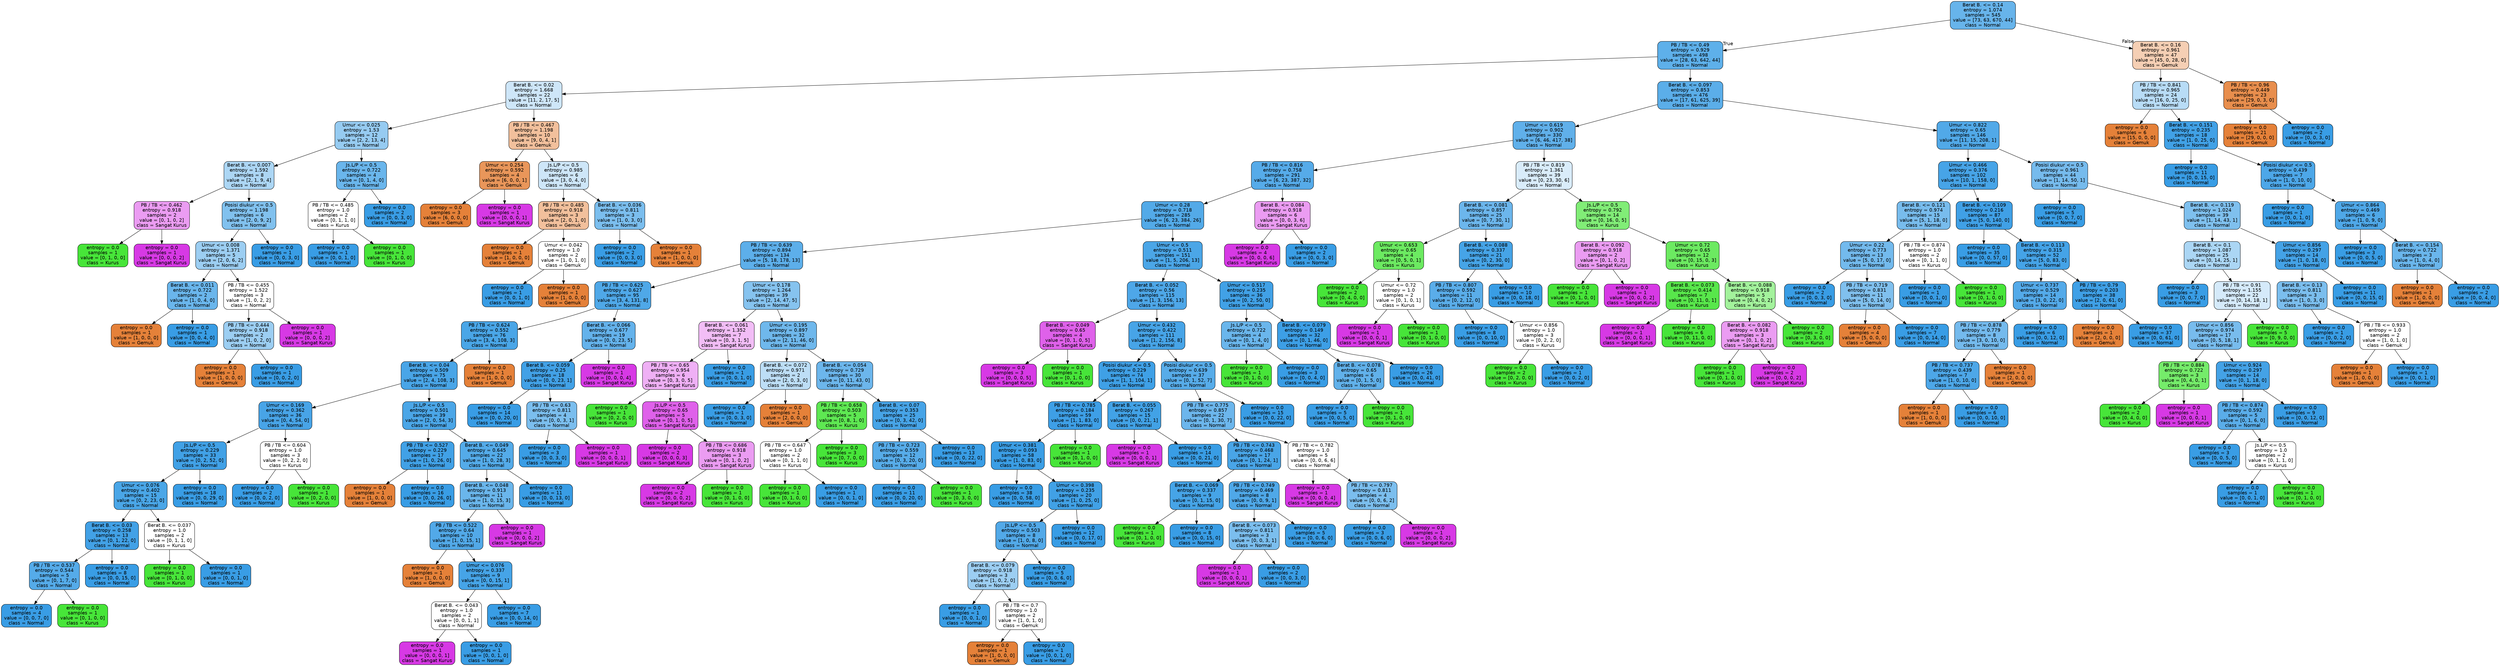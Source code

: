 digraph Tree {
node [shape=box, style="filled, rounded", color="black", fontname=helvetica] ;
edge [fontname=helvetica] ;
0 [label="Berat B. <= 0.14\nentropy = 1.074\nsamples = 545\nvalue = [73, 63, 670, 44]\nclass = Normal", fillcolor="#67b4eb"] ;
1 [label="PB / TB <= 0.49\nentropy = 0.929\nsamples = 498\nvalue = [28, 63, 642, 44]\nclass = Normal", fillcolor="#5eb0ea"] ;
0 -> 1 [labeldistance=2.5, labelangle=45, headlabel="True"] ;
2 [label="Berat B. <= 0.02\nentropy = 1.668\nsamples = 22\nvalue = [11, 2, 17, 5]\nclass = Normal", fillcolor="#cee6f8"] ;
1 -> 2 ;
3 [label="Umur <= 0.025\nentropy = 1.53\nsamples = 12\nvalue = [2, 2, 13, 4]\nclass = Normal", fillcolor="#96cbf1"] ;
2 -> 3 ;
4 [label="Berat B. <= 0.007\nentropy = 1.592\nsamples = 8\nvalue = [2, 1, 9, 4]\nclass = Normal", fillcolor="#acd6f4"] ;
3 -> 4 ;
5 [label="PB / TB <= 0.462\nentropy = 0.918\nsamples = 2\nvalue = [0, 1, 0, 2]\nclass = Sangat Kurus", fillcolor="#eb9cf2"] ;
4 -> 5 ;
6 [label="entropy = 0.0\nsamples = 1\nvalue = [0, 1, 0, 0]\nclass = Kurus", fillcolor="#47e539"] ;
5 -> 6 ;
7 [label="entropy = 0.0\nsamples = 1\nvalue = [0, 0, 0, 2]\nclass = Sangat Kurus", fillcolor="#d739e5"] ;
5 -> 7 ;
8 [label="Posisi diukur <= 0.5\nentropy = 1.198\nsamples = 6\nvalue = [2, 0, 9, 2]\nclass = Normal", fillcolor="#81c1ee"] ;
4 -> 8 ;
9 [label="Umur <= 0.008\nentropy = 1.371\nsamples = 5\nvalue = [2, 0, 6, 2]\nclass = Normal", fillcolor="#9ccef2"] ;
8 -> 9 ;
10 [label="Berat B. <= 0.011\nentropy = 0.722\nsamples = 2\nvalue = [1, 0, 4, 0]\nclass = Normal", fillcolor="#6ab6ec"] ;
9 -> 10 ;
11 [label="entropy = 0.0\nsamples = 1\nvalue = [1, 0, 0, 0]\nclass = Gemuk", fillcolor="#e58139"] ;
10 -> 11 ;
12 [label="entropy = 0.0\nsamples = 1\nvalue = [0, 0, 4, 0]\nclass = Normal", fillcolor="#399de5"] ;
10 -> 12 ;
13 [label="PB / TB <= 0.455\nentropy = 1.522\nsamples = 3\nvalue = [1, 0, 2, 2]\nclass = Normal", fillcolor="#ffffff"] ;
9 -> 13 ;
14 [label="PB / TB <= 0.444\nentropy = 0.918\nsamples = 2\nvalue = [1, 0, 2, 0]\nclass = Normal", fillcolor="#9ccef2"] ;
13 -> 14 ;
15 [label="entropy = 0.0\nsamples = 1\nvalue = [1, 0, 0, 0]\nclass = Gemuk", fillcolor="#e58139"] ;
14 -> 15 ;
16 [label="entropy = 0.0\nsamples = 1\nvalue = [0, 0, 2, 0]\nclass = Normal", fillcolor="#399de5"] ;
14 -> 16 ;
17 [label="entropy = 0.0\nsamples = 1\nvalue = [0, 0, 0, 2]\nclass = Sangat Kurus", fillcolor="#d739e5"] ;
13 -> 17 ;
18 [label="entropy = 0.0\nsamples = 1\nvalue = [0, 0, 3, 0]\nclass = Normal", fillcolor="#399de5"] ;
8 -> 18 ;
19 [label="Js.L/P <= 0.5\nentropy = 0.722\nsamples = 4\nvalue = [0, 1, 4, 0]\nclass = Normal", fillcolor="#6ab6ec"] ;
3 -> 19 ;
20 [label="PB / TB <= 0.485\nentropy = 1.0\nsamples = 2\nvalue = [0, 1, 1, 0]\nclass = Kurus", fillcolor="#ffffff"] ;
19 -> 20 ;
21 [label="entropy = 0.0\nsamples = 1\nvalue = [0, 0, 1, 0]\nclass = Normal", fillcolor="#399de5"] ;
20 -> 21 ;
22 [label="entropy = 0.0\nsamples = 1\nvalue = [0, 1, 0, 0]\nclass = Kurus", fillcolor="#47e539"] ;
20 -> 22 ;
23 [label="entropy = 0.0\nsamples = 2\nvalue = [0, 0, 3, 0]\nclass = Normal", fillcolor="#399de5"] ;
19 -> 23 ;
24 [label="PB / TB <= 0.467\nentropy = 1.198\nsamples = 10\nvalue = [9, 0, 4, 1]\nclass = Gemuk", fillcolor="#f2c09c"] ;
2 -> 24 ;
25 [label="Umur <= 0.254\nentropy = 0.592\nsamples = 4\nvalue = [6, 0, 0, 1]\nclass = Gemuk", fillcolor="#e9965a"] ;
24 -> 25 ;
26 [label="entropy = 0.0\nsamples = 3\nvalue = [6, 0, 0, 0]\nclass = Gemuk", fillcolor="#e58139"] ;
25 -> 26 ;
27 [label="entropy = 0.0\nsamples = 1\nvalue = [0, 0, 0, 1]\nclass = Sangat Kurus", fillcolor="#d739e5"] ;
25 -> 27 ;
28 [label="Js.L/P <= 0.5\nentropy = 0.985\nsamples = 6\nvalue = [3, 0, 4, 0]\nclass = Normal", fillcolor="#cee6f8"] ;
24 -> 28 ;
29 [label="PB / TB <= 0.485\nentropy = 0.918\nsamples = 3\nvalue = [2, 0, 1, 0]\nclass = Gemuk", fillcolor="#f2c09c"] ;
28 -> 29 ;
30 [label="entropy = 0.0\nsamples = 1\nvalue = [1, 0, 0, 0]\nclass = Gemuk", fillcolor="#e58139"] ;
29 -> 30 ;
31 [label="Umur <= 0.042\nentropy = 1.0\nsamples = 2\nvalue = [1, 0, 1, 0]\nclass = Gemuk", fillcolor="#ffffff"] ;
29 -> 31 ;
32 [label="entropy = 0.0\nsamples = 1\nvalue = [0, 0, 1, 0]\nclass = Normal", fillcolor="#399de5"] ;
31 -> 32 ;
33 [label="entropy = 0.0\nsamples = 1\nvalue = [1, 0, 0, 0]\nclass = Gemuk", fillcolor="#e58139"] ;
31 -> 33 ;
34 [label="Berat B. <= 0.036\nentropy = 0.811\nsamples = 3\nvalue = [1, 0, 3, 0]\nclass = Normal", fillcolor="#7bbeee"] ;
28 -> 34 ;
35 [label="entropy = 0.0\nsamples = 2\nvalue = [0, 0, 3, 0]\nclass = Normal", fillcolor="#399de5"] ;
34 -> 35 ;
36 [label="entropy = 0.0\nsamples = 1\nvalue = [1, 0, 0, 0]\nclass = Gemuk", fillcolor="#e58139"] ;
34 -> 36 ;
37 [label="Berat B. <= 0.097\nentropy = 0.853\nsamples = 476\nvalue = [17, 61, 625, 39]\nclass = Normal", fillcolor="#5baee9"] ;
1 -> 37 ;
38 [label="Umur <= 0.619\nentropy = 0.902\nsamples = 330\nvalue = [6, 46, 417, 38]\nclass = Normal", fillcolor="#60b0ea"] ;
37 -> 38 ;
39 [label="PB / TB <= 0.816\nentropy = 0.758\nsamples = 291\nvalue = [6, 23, 387, 32]\nclass = Normal", fillcolor="#56abe9"] ;
38 -> 39 ;
40 [label="Umur <= 0.28\nentropy = 0.718\nsamples = 285\nvalue = [6, 23, 384, 26]\nclass = Normal", fillcolor="#53aae8"] ;
39 -> 40 ;
41 [label="PB / TB <= 0.639\nentropy = 0.894\nsamples = 134\nvalue = [5, 18, 178, 13]\nclass = Normal", fillcolor="#5dafea"] ;
40 -> 41 ;
42 [label="PB / TB <= 0.625\nentropy = 0.627\nsamples = 95\nvalue = [3, 4, 131, 8]\nclass = Normal", fillcolor="#4fa8e8"] ;
41 -> 42 ;
43 [label="PB / TB <= 0.624\nentropy = 0.552\nsamples = 76\nvalue = [3, 4, 108, 3]\nclass = Normal", fillcolor="#4aa6e7"] ;
42 -> 43 ;
44 [label="Berat B. <= 0.04\nentropy = 0.509\nsamples = 75\nvalue = [2, 4, 108, 3]\nclass = Normal", fillcolor="#49a5e7"] ;
43 -> 44 ;
45 [label="Umur <= 0.169\nentropy = 0.362\nsamples = 36\nvalue = [0, 4, 54, 0]\nclass = Normal", fillcolor="#48a4e7"] ;
44 -> 45 ;
46 [label="Js.L/P <= 0.5\nentropy = 0.229\nsamples = 33\nvalue = [0, 2, 52, 0]\nclass = Normal", fillcolor="#41a1e6"] ;
45 -> 46 ;
47 [label="Umur <= 0.076\nentropy = 0.402\nsamples = 15\nvalue = [0, 2, 23, 0]\nclass = Normal", fillcolor="#4aa6e7"] ;
46 -> 47 ;
48 [label="Berat B. <= 0.03\nentropy = 0.258\nsamples = 13\nvalue = [0, 1, 22, 0]\nclass = Normal", fillcolor="#42a1e6"] ;
47 -> 48 ;
49 [label="PB / TB <= 0.537\nentropy = 0.544\nsamples = 5\nvalue = [0, 1, 7, 0]\nclass = Normal", fillcolor="#55abe9"] ;
48 -> 49 ;
50 [label="entropy = 0.0\nsamples = 4\nvalue = [0, 0, 7, 0]\nclass = Normal", fillcolor="#399de5"] ;
49 -> 50 ;
51 [label="entropy = 0.0\nsamples = 1\nvalue = [0, 1, 0, 0]\nclass = Kurus", fillcolor="#47e539"] ;
49 -> 51 ;
52 [label="entropy = 0.0\nsamples = 8\nvalue = [0, 0, 15, 0]\nclass = Normal", fillcolor="#399de5"] ;
48 -> 52 ;
53 [label="Berat B. <= 0.037\nentropy = 1.0\nsamples = 2\nvalue = [0, 1, 1, 0]\nclass = Kurus", fillcolor="#ffffff"] ;
47 -> 53 ;
54 [label="entropy = 0.0\nsamples = 1\nvalue = [0, 1, 0, 0]\nclass = Kurus", fillcolor="#47e539"] ;
53 -> 54 ;
55 [label="entropy = 0.0\nsamples = 1\nvalue = [0, 0, 1, 0]\nclass = Normal", fillcolor="#399de5"] ;
53 -> 55 ;
56 [label="entropy = 0.0\nsamples = 18\nvalue = [0, 0, 29, 0]\nclass = Normal", fillcolor="#399de5"] ;
46 -> 56 ;
57 [label="PB / TB <= 0.604\nentropy = 1.0\nsamples = 3\nvalue = [0, 2, 2, 0]\nclass = Kurus", fillcolor="#ffffff"] ;
45 -> 57 ;
58 [label="entropy = 0.0\nsamples = 2\nvalue = [0, 0, 2, 0]\nclass = Normal", fillcolor="#399de5"] ;
57 -> 58 ;
59 [label="entropy = 0.0\nsamples = 1\nvalue = [0, 2, 0, 0]\nclass = Kurus", fillcolor="#47e539"] ;
57 -> 59 ;
60 [label="Js.L/P <= 0.5\nentropy = 0.501\nsamples = 39\nvalue = [2, 0, 54, 3]\nclass = Normal", fillcolor="#4ba6e7"] ;
44 -> 60 ;
61 [label="PB / TB <= 0.527\nentropy = 0.229\nsamples = 17\nvalue = [1, 0, 26, 0]\nclass = Normal", fillcolor="#41a1e6"] ;
60 -> 61 ;
62 [label="entropy = 0.0\nsamples = 1\nvalue = [1, 0, 0, 0]\nclass = Gemuk", fillcolor="#e58139"] ;
61 -> 62 ;
63 [label="entropy = 0.0\nsamples = 16\nvalue = [0, 0, 26, 0]\nclass = Normal", fillcolor="#399de5"] ;
61 -> 63 ;
64 [label="Berat B. <= 0.049\nentropy = 0.645\nsamples = 22\nvalue = [1, 0, 28, 3]\nclass = Normal", fillcolor="#54abe9"] ;
60 -> 64 ;
65 [label="Berat B. <= 0.048\nentropy = 0.913\nsamples = 11\nvalue = [1, 0, 15, 3]\nclass = Normal", fillcolor="#6ab6ec"] ;
64 -> 65 ;
66 [label="PB / TB <= 0.522\nentropy = 0.64\nsamples = 10\nvalue = [1, 0, 15, 1]\nclass = Normal", fillcolor="#52a9e8"] ;
65 -> 66 ;
67 [label="entropy = 0.0\nsamples = 1\nvalue = [1, 0, 0, 0]\nclass = Gemuk", fillcolor="#e58139"] ;
66 -> 67 ;
68 [label="Umur <= 0.076\nentropy = 0.337\nsamples = 9\nvalue = [0, 0, 15, 1]\nclass = Normal", fillcolor="#46a4e7"] ;
66 -> 68 ;
69 [label="Berat B. <= 0.043\nentropy = 1.0\nsamples = 2\nvalue = [0, 0, 1, 1]\nclass = Normal", fillcolor="#ffffff"] ;
68 -> 69 ;
70 [label="entropy = 0.0\nsamples = 1\nvalue = [0, 0, 0, 1]\nclass = Sangat Kurus", fillcolor="#d739e5"] ;
69 -> 70 ;
71 [label="entropy = 0.0\nsamples = 1\nvalue = [0, 0, 1, 0]\nclass = Normal", fillcolor="#399de5"] ;
69 -> 71 ;
72 [label="entropy = 0.0\nsamples = 7\nvalue = [0, 0, 14, 0]\nclass = Normal", fillcolor="#399de5"] ;
68 -> 72 ;
73 [label="entropy = 0.0\nsamples = 1\nvalue = [0, 0, 0, 2]\nclass = Sangat Kurus", fillcolor="#d739e5"] ;
65 -> 73 ;
74 [label="entropy = 0.0\nsamples = 11\nvalue = [0, 0, 13, 0]\nclass = Normal", fillcolor="#399de5"] ;
64 -> 74 ;
75 [label="entropy = 0.0\nsamples = 1\nvalue = [1, 0, 0, 0]\nclass = Gemuk", fillcolor="#e58139"] ;
43 -> 75 ;
76 [label="Berat B. <= 0.066\nentropy = 0.677\nsamples = 19\nvalue = [0, 0, 23, 5]\nclass = Normal", fillcolor="#64b2eb"] ;
42 -> 76 ;
77 [label="Berat B. <= 0.059\nentropy = 0.25\nsamples = 18\nvalue = [0, 0, 23, 1]\nclass = Normal", fillcolor="#42a1e6"] ;
76 -> 77 ;
78 [label="entropy = 0.0\nsamples = 14\nvalue = [0, 0, 20, 0]\nclass = Normal", fillcolor="#399de5"] ;
77 -> 78 ;
79 [label="PB / TB <= 0.63\nentropy = 0.811\nsamples = 4\nvalue = [0, 0, 3, 1]\nclass = Normal", fillcolor="#7bbeee"] ;
77 -> 79 ;
80 [label="entropy = 0.0\nsamples = 3\nvalue = [0, 0, 3, 0]\nclass = Normal", fillcolor="#399de5"] ;
79 -> 80 ;
81 [label="entropy = 0.0\nsamples = 1\nvalue = [0, 0, 0, 1]\nclass = Sangat Kurus", fillcolor="#d739e5"] ;
79 -> 81 ;
82 [label="entropy = 0.0\nsamples = 1\nvalue = [0, 0, 0, 4]\nclass = Sangat Kurus", fillcolor="#d739e5"] ;
76 -> 82 ;
83 [label="Umur <= 0.178\nentropy = 1.264\nsamples = 39\nvalue = [2, 14, 47, 5]\nclass = Normal", fillcolor="#86c3ef"] ;
41 -> 83 ;
84 [label="Berat B. <= 0.061\nentropy = 1.352\nsamples = 7\nvalue = [0, 3, 1, 5]\nclass = Sangat Kurus", fillcolor="#f2bdf6"] ;
83 -> 84 ;
85 [label="PB / TB <= 0.65\nentropy = 0.954\nsamples = 6\nvalue = [0, 3, 0, 5]\nclass = Sangat Kurus", fillcolor="#efb0f5"] ;
84 -> 85 ;
86 [label="entropy = 0.0\nsamples = 1\nvalue = [0, 2, 0, 0]\nclass = Kurus", fillcolor="#47e539"] ;
85 -> 86 ;
87 [label="Js.L/P <= 0.5\nentropy = 0.65\nsamples = 5\nvalue = [0, 1, 0, 5]\nclass = Sangat Kurus", fillcolor="#df61ea"] ;
85 -> 87 ;
88 [label="entropy = 0.0\nsamples = 2\nvalue = [0, 0, 0, 3]\nclass = Sangat Kurus", fillcolor="#d739e5"] ;
87 -> 88 ;
89 [label="PB / TB <= 0.686\nentropy = 0.918\nsamples = 3\nvalue = [0, 1, 0, 2]\nclass = Sangat Kurus", fillcolor="#eb9cf2"] ;
87 -> 89 ;
90 [label="entropy = 0.0\nsamples = 2\nvalue = [0, 0, 0, 2]\nclass = Sangat Kurus", fillcolor="#d739e5"] ;
89 -> 90 ;
91 [label="entropy = 0.0\nsamples = 1\nvalue = [0, 1, 0, 0]\nclass = Kurus", fillcolor="#47e539"] ;
89 -> 91 ;
92 [label="entropy = 0.0\nsamples = 1\nvalue = [0, 0, 1, 0]\nclass = Normal", fillcolor="#399de5"] ;
84 -> 92 ;
93 [label="Umur <= 0.195\nentropy = 0.897\nsamples = 32\nvalue = [2, 11, 46, 0]\nclass = Normal", fillcolor="#6fb8ec"] ;
83 -> 93 ;
94 [label="Berat B. <= 0.072\nentropy = 0.971\nsamples = 2\nvalue = [2, 0, 3, 0]\nclass = Normal", fillcolor="#bddef6"] ;
93 -> 94 ;
95 [label="entropy = 0.0\nsamples = 1\nvalue = [0, 0, 3, 0]\nclass = Normal", fillcolor="#399de5"] ;
94 -> 95 ;
96 [label="entropy = 0.0\nsamples = 1\nvalue = [2, 0, 0, 0]\nclass = Gemuk", fillcolor="#e58139"] ;
94 -> 96 ;
97 [label="Berat B. <= 0.054\nentropy = 0.729\nsamples = 30\nvalue = [0, 11, 43, 0]\nclass = Normal", fillcolor="#6cb6ec"] ;
93 -> 97 ;
98 [label="PB / TB <= 0.658\nentropy = 0.503\nsamples = 5\nvalue = [0, 8, 1, 0]\nclass = Kurus", fillcolor="#5ee852"] ;
97 -> 98 ;
99 [label="PB / TB <= 0.647\nentropy = 1.0\nsamples = 2\nvalue = [0, 1, 1, 0]\nclass = Kurus", fillcolor="#ffffff"] ;
98 -> 99 ;
100 [label="entropy = 0.0\nsamples = 1\nvalue = [0, 1, 0, 0]\nclass = Kurus", fillcolor="#47e539"] ;
99 -> 100 ;
101 [label="entropy = 0.0\nsamples = 1\nvalue = [0, 0, 1, 0]\nclass = Normal", fillcolor="#399de5"] ;
99 -> 101 ;
102 [label="entropy = 0.0\nsamples = 3\nvalue = [0, 7, 0, 0]\nclass = Kurus", fillcolor="#47e539"] ;
98 -> 102 ;
103 [label="Berat B. <= 0.07\nentropy = 0.353\nsamples = 25\nvalue = [0, 3, 42, 0]\nclass = Normal", fillcolor="#47a4e7"] ;
97 -> 103 ;
104 [label="PB / TB <= 0.723\nentropy = 0.559\nsamples = 12\nvalue = [0, 3, 20, 0]\nclass = Normal", fillcolor="#57ace9"] ;
103 -> 104 ;
105 [label="entropy = 0.0\nsamples = 11\nvalue = [0, 0, 20, 0]\nclass = Normal", fillcolor="#399de5"] ;
104 -> 105 ;
106 [label="entropy = 0.0\nsamples = 1\nvalue = [0, 3, 0, 0]\nclass = Kurus", fillcolor="#47e539"] ;
104 -> 106 ;
107 [label="entropy = 0.0\nsamples = 13\nvalue = [0, 0, 22, 0]\nclass = Normal", fillcolor="#399de5"] ;
103 -> 107 ;
108 [label="Umur <= 0.5\nentropy = 0.511\nsamples = 151\nvalue = [1, 5, 206, 13]\nclass = Normal", fillcolor="#4ba6e7"] ;
40 -> 108 ;
109 [label="Berat B. <= 0.052\nentropy = 0.56\nsamples = 115\nvalue = [1, 3, 156, 13]\nclass = Normal", fillcolor="#4ea7e8"] ;
108 -> 109 ;
110 [label="Berat B. <= 0.049\nentropy = 0.65\nsamples = 4\nvalue = [0, 1, 0, 5]\nclass = Sangat Kurus", fillcolor="#df61ea"] ;
109 -> 110 ;
111 [label="entropy = 0.0\nsamples = 3\nvalue = [0, 0, 0, 5]\nclass = Sangat Kurus", fillcolor="#d739e5"] ;
110 -> 111 ;
112 [label="entropy = 0.0\nsamples = 1\nvalue = [0, 1, 0, 0]\nclass = Kurus", fillcolor="#47e539"] ;
110 -> 112 ;
113 [label="Umur <= 0.432\nentropy = 0.422\nsamples = 111\nvalue = [1, 2, 156, 8]\nclass = Normal", fillcolor="#47a4e7"] ;
109 -> 113 ;
114 [label="Posisi diukur <= 0.5\nentropy = 0.229\nsamples = 74\nvalue = [1, 1, 104, 1]\nclass = Normal", fillcolor="#3fa0e6"] ;
113 -> 114 ;
115 [label="PB / TB <= 0.785\nentropy = 0.184\nsamples = 59\nvalue = [1, 1, 83, 0]\nclass = Normal", fillcolor="#3e9fe6"] ;
114 -> 115 ;
116 [label="Umur <= 0.381\nentropy = 0.093\nsamples = 58\nvalue = [1, 0, 83, 0]\nclass = Normal", fillcolor="#3b9ee5"] ;
115 -> 116 ;
117 [label="entropy = 0.0\nsamples = 38\nvalue = [0, 0, 58, 0]\nclass = Normal", fillcolor="#399de5"] ;
116 -> 117 ;
118 [label="Umur <= 0.398\nentropy = 0.235\nsamples = 20\nvalue = [1, 0, 25, 0]\nclass = Normal", fillcolor="#41a1e6"] ;
116 -> 118 ;
119 [label="Js.L/P <= 0.5\nentropy = 0.503\nsamples = 8\nvalue = [1, 0, 8, 0]\nclass = Normal", fillcolor="#52a9e8"] ;
118 -> 119 ;
120 [label="Berat B. <= 0.079\nentropy = 0.918\nsamples = 3\nvalue = [1, 0, 2, 0]\nclass = Normal", fillcolor="#9ccef2"] ;
119 -> 120 ;
121 [label="entropy = 0.0\nsamples = 1\nvalue = [0, 0, 1, 0]\nclass = Normal", fillcolor="#399de5"] ;
120 -> 121 ;
122 [label="PB / TB <= 0.7\nentropy = 1.0\nsamples = 2\nvalue = [1, 0, 1, 0]\nclass = Gemuk", fillcolor="#ffffff"] ;
120 -> 122 ;
123 [label="entropy = 0.0\nsamples = 1\nvalue = [1, 0, 0, 0]\nclass = Gemuk", fillcolor="#e58139"] ;
122 -> 123 ;
124 [label="entropy = 0.0\nsamples = 1\nvalue = [0, 0, 1, 0]\nclass = Normal", fillcolor="#399de5"] ;
122 -> 124 ;
125 [label="entropy = 0.0\nsamples = 5\nvalue = [0, 0, 6, 0]\nclass = Normal", fillcolor="#399de5"] ;
119 -> 125 ;
126 [label="entropy = 0.0\nsamples = 12\nvalue = [0, 0, 17, 0]\nclass = Normal", fillcolor="#399de5"] ;
118 -> 126 ;
127 [label="entropy = 0.0\nsamples = 1\nvalue = [0, 1, 0, 0]\nclass = Kurus", fillcolor="#47e539"] ;
115 -> 127 ;
128 [label="Berat B. <= 0.055\nentropy = 0.267\nsamples = 15\nvalue = [0, 0, 21, 1]\nclass = Normal", fillcolor="#42a2e6"] ;
114 -> 128 ;
129 [label="entropy = 0.0\nsamples = 1\nvalue = [0, 0, 0, 1]\nclass = Sangat Kurus", fillcolor="#d739e5"] ;
128 -> 129 ;
130 [label="entropy = 0.0\nsamples = 14\nvalue = [0, 0, 21, 0]\nclass = Normal", fillcolor="#399de5"] ;
128 -> 130 ;
131 [label="Posisi diukur <= 0.5\nentropy = 0.639\nsamples = 37\nvalue = [0, 1, 52, 7]\nclass = Normal", fillcolor="#57ace9"] ;
113 -> 131 ;
132 [label="PB / TB <= 0.775\nentropy = 0.857\nsamples = 22\nvalue = [0, 1, 30, 7]\nclass = Normal", fillcolor="#6cb6ec"] ;
131 -> 132 ;
133 [label="PB / TB <= 0.743\nentropy = 0.468\nsamples = 17\nvalue = [0, 1, 24, 1]\nclass = Normal", fillcolor="#49a5e7"] ;
132 -> 133 ;
134 [label="Berat B. <= 0.069\nentropy = 0.337\nsamples = 9\nvalue = [0, 1, 15, 0]\nclass = Normal", fillcolor="#46a4e7"] ;
133 -> 134 ;
135 [label="entropy = 0.0\nsamples = 1\nvalue = [0, 1, 0, 0]\nclass = Kurus", fillcolor="#47e539"] ;
134 -> 135 ;
136 [label="entropy = 0.0\nsamples = 8\nvalue = [0, 0, 15, 0]\nclass = Normal", fillcolor="#399de5"] ;
134 -> 136 ;
137 [label="PB / TB <= 0.749\nentropy = 0.469\nsamples = 8\nvalue = [0, 0, 9, 1]\nclass = Normal", fillcolor="#4fa8e8"] ;
133 -> 137 ;
138 [label="Berat B. <= 0.073\nentropy = 0.811\nsamples = 3\nvalue = [0, 0, 3, 1]\nclass = Normal", fillcolor="#7bbeee"] ;
137 -> 138 ;
139 [label="entropy = 0.0\nsamples = 1\nvalue = [0, 0, 0, 1]\nclass = Sangat Kurus", fillcolor="#d739e5"] ;
138 -> 139 ;
140 [label="entropy = 0.0\nsamples = 2\nvalue = [0, 0, 3, 0]\nclass = Normal", fillcolor="#399de5"] ;
138 -> 140 ;
141 [label="entropy = 0.0\nsamples = 5\nvalue = [0, 0, 6, 0]\nclass = Normal", fillcolor="#399de5"] ;
137 -> 141 ;
142 [label="PB / TB <= 0.782\nentropy = 1.0\nsamples = 5\nvalue = [0, 0, 6, 6]\nclass = Normal", fillcolor="#ffffff"] ;
132 -> 142 ;
143 [label="entropy = 0.0\nsamples = 1\nvalue = [0, 0, 0, 4]\nclass = Sangat Kurus", fillcolor="#d739e5"] ;
142 -> 143 ;
144 [label="PB / TB <= 0.797\nentropy = 0.811\nsamples = 4\nvalue = [0, 0, 6, 2]\nclass = Normal", fillcolor="#7bbeee"] ;
142 -> 144 ;
145 [label="entropy = 0.0\nsamples = 3\nvalue = [0, 0, 6, 0]\nclass = Normal", fillcolor="#399de5"] ;
144 -> 145 ;
146 [label="entropy = 0.0\nsamples = 1\nvalue = [0, 0, 0, 2]\nclass = Sangat Kurus", fillcolor="#d739e5"] ;
144 -> 146 ;
147 [label="entropy = 0.0\nsamples = 15\nvalue = [0, 0, 22, 0]\nclass = Normal", fillcolor="#399de5"] ;
131 -> 147 ;
148 [label="Umur <= 0.517\nentropy = 0.235\nsamples = 36\nvalue = [0, 2, 50, 0]\nclass = Normal", fillcolor="#41a1e6"] ;
108 -> 148 ;
149 [label="Js.L/P <= 0.5\nentropy = 0.722\nsamples = 4\nvalue = [0, 1, 4, 0]\nclass = Normal", fillcolor="#6ab6ec"] ;
148 -> 149 ;
150 [label="entropy = 0.0\nsamples = 1\nvalue = [0, 1, 0, 0]\nclass = Kurus", fillcolor="#47e539"] ;
149 -> 150 ;
151 [label="entropy = 0.0\nsamples = 3\nvalue = [0, 0, 4, 0]\nclass = Normal", fillcolor="#399de5"] ;
149 -> 151 ;
152 [label="Berat B. <= 0.079\nentropy = 0.149\nsamples = 32\nvalue = [0, 1, 46, 0]\nclass = Normal", fillcolor="#3d9fe6"] ;
148 -> 152 ;
153 [label="Berat B. <= 0.078\nentropy = 0.65\nsamples = 6\nvalue = [0, 1, 5, 0]\nclass = Normal", fillcolor="#61b1ea"] ;
152 -> 153 ;
154 [label="entropy = 0.0\nsamples = 5\nvalue = [0, 0, 5, 0]\nclass = Normal", fillcolor="#399de5"] ;
153 -> 154 ;
155 [label="entropy = 0.0\nsamples = 1\nvalue = [0, 1, 0, 0]\nclass = Kurus", fillcolor="#47e539"] ;
153 -> 155 ;
156 [label="entropy = 0.0\nsamples = 26\nvalue = [0, 0, 41, 0]\nclass = Normal", fillcolor="#399de5"] ;
152 -> 156 ;
157 [label="Berat B. <= 0.084\nentropy = 0.918\nsamples = 6\nvalue = [0, 0, 3, 6]\nclass = Sangat Kurus", fillcolor="#eb9cf2"] ;
39 -> 157 ;
158 [label="entropy = 0.0\nsamples = 4\nvalue = [0, 0, 0, 6]\nclass = Sangat Kurus", fillcolor="#d739e5"] ;
157 -> 158 ;
159 [label="entropy = 0.0\nsamples = 2\nvalue = [0, 0, 3, 0]\nclass = Normal", fillcolor="#399de5"] ;
157 -> 159 ;
160 [label="PB / TB <= 0.819\nentropy = 1.361\nsamples = 39\nvalue = [0, 23, 30, 6]\nclass = Normal", fillcolor="#d9ecfa"] ;
38 -> 160 ;
161 [label="Berat B. <= 0.081\nentropy = 0.857\nsamples = 25\nvalue = [0, 7, 30, 1]\nclass = Normal", fillcolor="#6cb6ec"] ;
160 -> 161 ;
162 [label="Umur <= 0.653\nentropy = 0.65\nsamples = 4\nvalue = [0, 5, 0, 1]\nclass = Kurus", fillcolor="#6cea61"] ;
161 -> 162 ;
163 [label="entropy = 0.0\nsamples = 2\nvalue = [0, 4, 0, 0]\nclass = Kurus", fillcolor="#47e539"] ;
162 -> 163 ;
164 [label="Umur <= 0.72\nentropy = 1.0\nsamples = 2\nvalue = [0, 1, 0, 1]\nclass = Kurus", fillcolor="#ffffff"] ;
162 -> 164 ;
165 [label="entropy = 0.0\nsamples = 1\nvalue = [0, 0, 0, 1]\nclass = Sangat Kurus", fillcolor="#d739e5"] ;
164 -> 165 ;
166 [label="entropy = 0.0\nsamples = 1\nvalue = [0, 1, 0, 0]\nclass = Kurus", fillcolor="#47e539"] ;
164 -> 166 ;
167 [label="Berat B. <= 0.088\nentropy = 0.337\nsamples = 21\nvalue = [0, 2, 30, 0]\nclass = Normal", fillcolor="#46a4e7"] ;
161 -> 167 ;
168 [label="PB / TB <= 0.807\nentropy = 0.592\nsamples = 11\nvalue = [0, 2, 12, 0]\nclass = Normal", fillcolor="#5aade9"] ;
167 -> 168 ;
169 [label="entropy = 0.0\nsamples = 8\nvalue = [0, 0, 10, 0]\nclass = Normal", fillcolor="#399de5"] ;
168 -> 169 ;
170 [label="Umur <= 0.856\nentropy = 1.0\nsamples = 3\nvalue = [0, 2, 2, 0]\nclass = Kurus", fillcolor="#ffffff"] ;
168 -> 170 ;
171 [label="entropy = 0.0\nsamples = 2\nvalue = [0, 2, 0, 0]\nclass = Kurus", fillcolor="#47e539"] ;
170 -> 171 ;
172 [label="entropy = 0.0\nsamples = 1\nvalue = [0, 0, 2, 0]\nclass = Normal", fillcolor="#399de5"] ;
170 -> 172 ;
173 [label="entropy = 0.0\nsamples = 10\nvalue = [0, 0, 18, 0]\nclass = Normal", fillcolor="#399de5"] ;
167 -> 173 ;
174 [label="Js.L/P <= 0.5\nentropy = 0.792\nsamples = 14\nvalue = [0, 16, 0, 5]\nclass = Kurus", fillcolor="#81ed77"] ;
160 -> 174 ;
175 [label="Berat B. <= 0.092\nentropy = 0.918\nsamples = 2\nvalue = [0, 1, 0, 2]\nclass = Sangat Kurus", fillcolor="#eb9cf2"] ;
174 -> 175 ;
176 [label="entropy = 0.0\nsamples = 1\nvalue = [0, 1, 0, 0]\nclass = Kurus", fillcolor="#47e539"] ;
175 -> 176 ;
177 [label="entropy = 0.0\nsamples = 1\nvalue = [0, 0, 0, 2]\nclass = Sangat Kurus", fillcolor="#d739e5"] ;
175 -> 177 ;
178 [label="Umur <= 0.72\nentropy = 0.65\nsamples = 12\nvalue = [0, 15, 0, 3]\nclass = Kurus", fillcolor="#6cea61"] ;
174 -> 178 ;
179 [label="Berat B. <= 0.073\nentropy = 0.414\nsamples = 7\nvalue = [0, 11, 0, 1]\nclass = Kurus", fillcolor="#58e74b"] ;
178 -> 179 ;
180 [label="entropy = 0.0\nsamples = 1\nvalue = [0, 0, 0, 1]\nclass = Sangat Kurus", fillcolor="#d739e5"] ;
179 -> 180 ;
181 [label="entropy = 0.0\nsamples = 6\nvalue = [0, 11, 0, 0]\nclass = Kurus", fillcolor="#47e539"] ;
179 -> 181 ;
182 [label="Berat B. <= 0.088\nentropy = 0.918\nsamples = 5\nvalue = [0, 4, 0, 2]\nclass = Kurus", fillcolor="#a3f29c"] ;
178 -> 182 ;
183 [label="Berat B. <= 0.082\nentropy = 0.918\nsamples = 3\nvalue = [0, 1, 0, 2]\nclass = Sangat Kurus", fillcolor="#eb9cf2"] ;
182 -> 183 ;
184 [label="entropy = 0.0\nsamples = 1\nvalue = [0, 1, 0, 0]\nclass = Kurus", fillcolor="#47e539"] ;
183 -> 184 ;
185 [label="entropy = 0.0\nsamples = 2\nvalue = [0, 0, 0, 2]\nclass = Sangat Kurus", fillcolor="#d739e5"] ;
183 -> 185 ;
186 [label="entropy = 0.0\nsamples = 2\nvalue = [0, 3, 0, 0]\nclass = Kurus", fillcolor="#47e539"] ;
182 -> 186 ;
187 [label="Umur <= 0.822\nentropy = 0.65\nsamples = 146\nvalue = [11, 15, 208, 1]\nclass = Normal", fillcolor="#51a9e8"] ;
37 -> 187 ;
188 [label="Umur <= 0.466\nentropy = 0.376\nsamples = 102\nvalue = [10, 1, 158, 0]\nclass = Normal", fillcolor="#47a4e7"] ;
187 -> 188 ;
189 [label="Berat B. <= 0.121\nentropy = 0.974\nsamples = 15\nvalue = [5, 1, 18, 0]\nclass = Normal", fillcolor="#78bced"] ;
188 -> 189 ;
190 [label="Umur <= 0.22\nentropy = 0.773\nsamples = 13\nvalue = [5, 0, 17, 0]\nclass = Normal", fillcolor="#73baed"] ;
189 -> 190 ;
191 [label="entropy = 0.0\nsamples = 2\nvalue = [0, 0, 3, 0]\nclass = Normal", fillcolor="#399de5"] ;
190 -> 191 ;
192 [label="PB / TB <= 0.719\nentropy = 0.831\nsamples = 11\nvalue = [5, 0, 14, 0]\nclass = Normal", fillcolor="#80c0ee"] ;
190 -> 192 ;
193 [label="entropy = 0.0\nsamples = 4\nvalue = [5, 0, 0, 0]\nclass = Gemuk", fillcolor="#e58139"] ;
192 -> 193 ;
194 [label="entropy = 0.0\nsamples = 7\nvalue = [0, 0, 14, 0]\nclass = Normal", fillcolor="#399de5"] ;
192 -> 194 ;
195 [label="PB / TB <= 0.874\nentropy = 1.0\nsamples = 2\nvalue = [0, 1, 1, 0]\nclass = Kurus", fillcolor="#ffffff"] ;
189 -> 195 ;
196 [label="entropy = 0.0\nsamples = 1\nvalue = [0, 0, 1, 0]\nclass = Normal", fillcolor="#399de5"] ;
195 -> 196 ;
197 [label="entropy = 0.0\nsamples = 1\nvalue = [0, 1, 0, 0]\nclass = Kurus", fillcolor="#47e539"] ;
195 -> 197 ;
198 [label="Berat B. <= 0.109\nentropy = 0.216\nsamples = 87\nvalue = [5, 0, 140, 0]\nclass = Normal", fillcolor="#40a0e6"] ;
188 -> 198 ;
199 [label="entropy = 0.0\nsamples = 35\nvalue = [0, 0, 57, 0]\nclass = Normal", fillcolor="#399de5"] ;
198 -> 199 ;
200 [label="Berat B. <= 0.113\nentropy = 0.315\nsamples = 52\nvalue = [5, 0, 83, 0]\nclass = Normal", fillcolor="#45a3e7"] ;
198 -> 200 ;
201 [label="Umur <= 0.737\nentropy = 0.529\nsamples = 14\nvalue = [3, 0, 22, 0]\nclass = Normal", fillcolor="#54aae9"] ;
200 -> 201 ;
202 [label="PB / TB <= 0.878\nentropy = 0.779\nsamples = 8\nvalue = [3, 0, 10, 0]\nclass = Normal", fillcolor="#74baed"] ;
201 -> 202 ;
203 [label="PB / TB <= 0.737\nentropy = 0.439\nsamples = 7\nvalue = [1, 0, 10, 0]\nclass = Normal", fillcolor="#4da7e8"] ;
202 -> 203 ;
204 [label="entropy = 0.0\nsamples = 1\nvalue = [1, 0, 0, 0]\nclass = Gemuk", fillcolor="#e58139"] ;
203 -> 204 ;
205 [label="entropy = 0.0\nsamples = 6\nvalue = [0, 0, 10, 0]\nclass = Normal", fillcolor="#399de5"] ;
203 -> 205 ;
206 [label="entropy = 0.0\nsamples = 1\nvalue = [2, 0, 0, 0]\nclass = Gemuk", fillcolor="#e58139"] ;
202 -> 206 ;
207 [label="entropy = 0.0\nsamples = 6\nvalue = [0, 0, 12, 0]\nclass = Normal", fillcolor="#399de5"] ;
201 -> 207 ;
208 [label="PB / TB <= 0.79\nentropy = 0.203\nsamples = 38\nvalue = [2, 0, 61, 0]\nclass = Normal", fillcolor="#3fa0e6"] ;
200 -> 208 ;
209 [label="entropy = 0.0\nsamples = 1\nvalue = [2, 0, 0, 0]\nclass = Gemuk", fillcolor="#e58139"] ;
208 -> 209 ;
210 [label="entropy = 0.0\nsamples = 37\nvalue = [0, 0, 61, 0]\nclass = Normal", fillcolor="#399de5"] ;
208 -> 210 ;
211 [label="Posisi diukur <= 0.5\nentropy = 0.961\nsamples = 44\nvalue = [1, 14, 50, 1]\nclass = Normal", fillcolor="#76bbed"] ;
187 -> 211 ;
212 [label="entropy = 0.0\nsamples = 5\nvalue = [0, 0, 7, 0]\nclass = Normal", fillcolor="#399de5"] ;
211 -> 212 ;
213 [label="Berat B. <= 0.119\nentropy = 1.024\nsamples = 39\nvalue = [1, 14, 43, 1]\nclass = Normal", fillcolor="#7fc0ee"] ;
211 -> 213 ;
214 [label="Berat B. <= 0.1\nentropy = 1.087\nsamples = 25\nvalue = [0, 14, 25, 1]\nclass = Normal", fillcolor="#abd6f4"] ;
213 -> 214 ;
215 [label="entropy = 0.0\nsamples = 3\nvalue = [0, 0, 7, 0]\nclass = Normal", fillcolor="#399de5"] ;
214 -> 215 ;
216 [label="PB / TB <= 0.91\nentropy = 1.155\nsamples = 22\nvalue = [0, 14, 18, 1]\nclass = Normal", fillcolor="#d5eafa"] ;
214 -> 216 ;
217 [label="Umur <= 0.856\nentropy = 0.974\nsamples = 17\nvalue = [0, 5, 18, 1]\nclass = Normal", fillcolor="#78bced"] ;
216 -> 217 ;
218 [label="PB / TB <= 0.884\nentropy = 0.722\nsamples = 3\nvalue = [0, 4, 0, 1]\nclass = Kurus", fillcolor="#75ec6a"] ;
217 -> 218 ;
219 [label="entropy = 0.0\nsamples = 2\nvalue = [0, 4, 0, 0]\nclass = Kurus", fillcolor="#47e539"] ;
218 -> 219 ;
220 [label="entropy = 0.0\nsamples = 1\nvalue = [0, 0, 0, 1]\nclass = Sangat Kurus", fillcolor="#d739e5"] ;
218 -> 220 ;
221 [label="Umur <= 0.924\nentropy = 0.297\nsamples = 14\nvalue = [0, 1, 18, 0]\nclass = Normal", fillcolor="#44a2e6"] ;
217 -> 221 ;
222 [label="PB / TB <= 0.874\nentropy = 0.592\nsamples = 5\nvalue = [0, 1, 6, 0]\nclass = Normal", fillcolor="#5aade9"] ;
221 -> 222 ;
223 [label="entropy = 0.0\nsamples = 3\nvalue = [0, 0, 5, 0]\nclass = Normal", fillcolor="#399de5"] ;
222 -> 223 ;
224 [label="Js.L/P <= 0.5\nentropy = 1.0\nsamples = 2\nvalue = [0, 1, 1, 0]\nclass = Kurus", fillcolor="#ffffff"] ;
222 -> 224 ;
225 [label="entropy = 0.0\nsamples = 1\nvalue = [0, 0, 1, 0]\nclass = Normal", fillcolor="#399de5"] ;
224 -> 225 ;
226 [label="entropy = 0.0\nsamples = 1\nvalue = [0, 1, 0, 0]\nclass = Kurus", fillcolor="#47e539"] ;
224 -> 226 ;
227 [label="entropy = 0.0\nsamples = 9\nvalue = [0, 0, 12, 0]\nclass = Normal", fillcolor="#399de5"] ;
221 -> 227 ;
228 [label="entropy = 0.0\nsamples = 5\nvalue = [0, 9, 0, 0]\nclass = Kurus", fillcolor="#47e539"] ;
216 -> 228 ;
229 [label="Umur <= 0.856\nentropy = 0.297\nsamples = 14\nvalue = [1, 0, 18, 0]\nclass = Normal", fillcolor="#44a2e6"] ;
213 -> 229 ;
230 [label="Berat B. <= 0.13\nentropy = 0.811\nsamples = 3\nvalue = [1, 0, 3, 0]\nclass = Normal", fillcolor="#7bbeee"] ;
229 -> 230 ;
231 [label="entropy = 0.0\nsamples = 1\nvalue = [0, 0, 2, 0]\nclass = Normal", fillcolor="#399de5"] ;
230 -> 231 ;
232 [label="PB / TB <= 0.933\nentropy = 1.0\nsamples = 2\nvalue = [1, 0, 1, 0]\nclass = Gemuk", fillcolor="#ffffff"] ;
230 -> 232 ;
233 [label="entropy = 0.0\nsamples = 1\nvalue = [1, 0, 0, 0]\nclass = Gemuk", fillcolor="#e58139"] ;
232 -> 233 ;
234 [label="entropy = 0.0\nsamples = 1\nvalue = [0, 0, 1, 0]\nclass = Normal", fillcolor="#399de5"] ;
232 -> 234 ;
235 [label="entropy = 0.0\nsamples = 11\nvalue = [0, 0, 15, 0]\nclass = Normal", fillcolor="#399de5"] ;
229 -> 235 ;
236 [label="Berat B. <= 0.16\nentropy = 0.961\nsamples = 47\nvalue = [45, 0, 28, 0]\nclass = Gemuk", fillcolor="#f5cfb4"] ;
0 -> 236 [labeldistance=2.5, labelangle=-45, headlabel="False"] ;
237 [label="PB / TB <= 0.841\nentropy = 0.965\nsamples = 24\nvalue = [16, 0, 25, 0]\nclass = Normal", fillcolor="#b8dcf6"] ;
236 -> 237 ;
238 [label="entropy = 0.0\nsamples = 6\nvalue = [15, 0, 0, 0]\nclass = Gemuk", fillcolor="#e58139"] ;
237 -> 238 ;
239 [label="Berat B. <= 0.151\nentropy = 0.235\nsamples = 18\nvalue = [1, 0, 25, 0]\nclass = Normal", fillcolor="#41a1e6"] ;
237 -> 239 ;
240 [label="entropy = 0.0\nsamples = 11\nvalue = [0, 0, 15, 0]\nclass = Normal", fillcolor="#399de5"] ;
239 -> 240 ;
241 [label="Posisi diukur <= 0.5\nentropy = 0.439\nsamples = 7\nvalue = [1, 0, 10, 0]\nclass = Normal", fillcolor="#4da7e8"] ;
239 -> 241 ;
242 [label="entropy = 0.0\nsamples = 1\nvalue = [0, 0, 1, 0]\nclass = Normal", fillcolor="#399de5"] ;
241 -> 242 ;
243 [label="Umur <= 0.864\nentropy = 0.469\nsamples = 6\nvalue = [1, 0, 9, 0]\nclass = Normal", fillcolor="#4fa8e8"] ;
241 -> 243 ;
244 [label="entropy = 0.0\nsamples = 3\nvalue = [0, 0, 5, 0]\nclass = Normal", fillcolor="#399de5"] ;
243 -> 244 ;
245 [label="Berat B. <= 0.154\nentropy = 0.722\nsamples = 3\nvalue = [1, 0, 4, 0]\nclass = Normal", fillcolor="#6ab6ec"] ;
243 -> 245 ;
246 [label="entropy = 0.0\nsamples = 1\nvalue = [1, 0, 0, 0]\nclass = Gemuk", fillcolor="#e58139"] ;
245 -> 246 ;
247 [label="entropy = 0.0\nsamples = 2\nvalue = [0, 0, 4, 0]\nclass = Normal", fillcolor="#399de5"] ;
245 -> 247 ;
248 [label="PB / TB <= 0.96\nentropy = 0.449\nsamples = 23\nvalue = [29, 0, 3, 0]\nclass = Gemuk", fillcolor="#e88e4d"] ;
236 -> 248 ;
249 [label="entropy = 0.0\nsamples = 21\nvalue = [29, 0, 0, 0]\nclass = Gemuk", fillcolor="#e58139"] ;
248 -> 249 ;
250 [label="entropy = 0.0\nsamples = 2\nvalue = [0, 0, 3, 0]\nclass = Normal", fillcolor="#399de5"] ;
248 -> 250 ;
}
